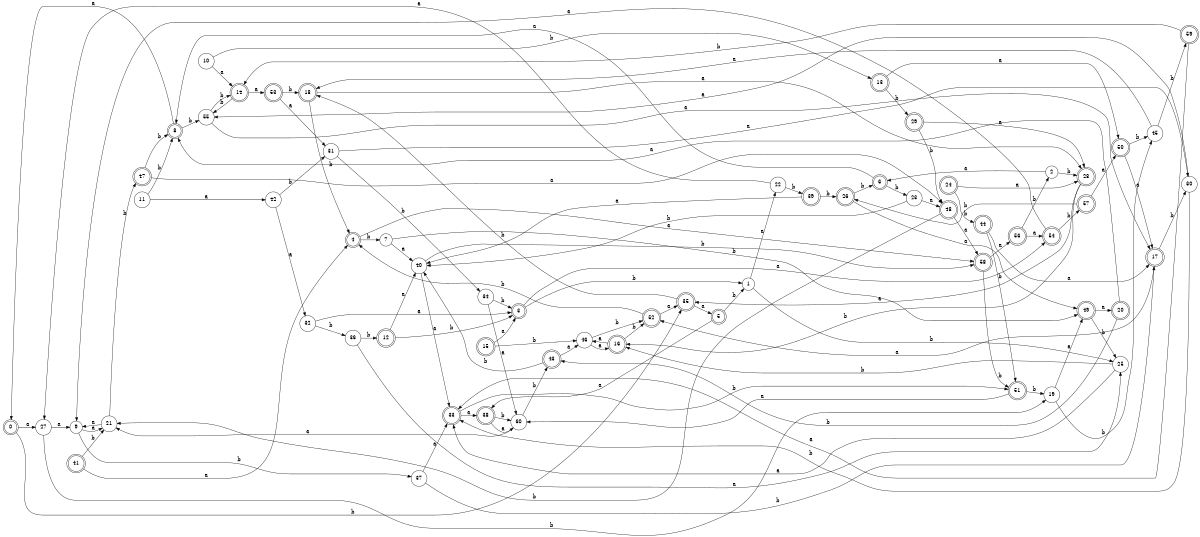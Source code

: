 digraph n49_2 {
__start0 [label="" shape="none"];

rankdir=LR;
size="8,5";

s0 [style="rounded,filled", color="black", fillcolor="white" shape="doublecircle", label="0"];
s1 [style="filled", color="black", fillcolor="white" shape="circle", label="1"];
s2 [style="filled", color="black", fillcolor="white" shape="circle", label="2"];
s3 [style="rounded,filled", color="black", fillcolor="white" shape="doublecircle", label="3"];
s4 [style="rounded,filled", color="black", fillcolor="white" shape="doublecircle", label="4"];
s5 [style="rounded,filled", color="black", fillcolor="white" shape="doublecircle", label="5"];
s6 [style="rounded,filled", color="black", fillcolor="white" shape="doublecircle", label="6"];
s7 [style="filled", color="black", fillcolor="white" shape="circle", label="7"];
s8 [style="rounded,filled", color="black", fillcolor="white" shape="doublecircle", label="8"];
s9 [style="filled", color="black", fillcolor="white" shape="circle", label="9"];
s10 [style="filled", color="black", fillcolor="white" shape="circle", label="10"];
s11 [style="filled", color="black", fillcolor="white" shape="circle", label="11"];
s12 [style="rounded,filled", color="black", fillcolor="white" shape="doublecircle", label="12"];
s13 [style="rounded,filled", color="black", fillcolor="white" shape="doublecircle", label="13"];
s14 [style="rounded,filled", color="black", fillcolor="white" shape="doublecircle", label="14"];
s15 [style="rounded,filled", color="black", fillcolor="white" shape="doublecircle", label="15"];
s16 [style="rounded,filled", color="black", fillcolor="white" shape="doublecircle", label="16"];
s17 [style="rounded,filled", color="black", fillcolor="white" shape="doublecircle", label="17"];
s18 [style="rounded,filled", color="black", fillcolor="white" shape="doublecircle", label="18"];
s19 [style="filled", color="black", fillcolor="white" shape="circle", label="19"];
s20 [style="rounded,filled", color="black", fillcolor="white" shape="doublecircle", label="20"];
s21 [style="filled", color="black", fillcolor="white" shape="circle", label="21"];
s22 [style="filled", color="black", fillcolor="white" shape="circle", label="22"];
s23 [style="filled", color="black", fillcolor="white" shape="circle", label="23"];
s24 [style="rounded,filled", color="black", fillcolor="white" shape="doublecircle", label="24"];
s25 [style="filled", color="black", fillcolor="white" shape="circle", label="25"];
s26 [style="rounded,filled", color="black", fillcolor="white" shape="doublecircle", label="26"];
s27 [style="filled", color="black", fillcolor="white" shape="circle", label="27"];
s28 [style="rounded,filled", color="black", fillcolor="white" shape="doublecircle", label="28"];
s29 [style="rounded,filled", color="black", fillcolor="white" shape="doublecircle", label="29"];
s30 [style="filled", color="black", fillcolor="white" shape="circle", label="30"];
s31 [style="filled", color="black", fillcolor="white" shape="circle", label="31"];
s32 [style="filled", color="black", fillcolor="white" shape="circle", label="32"];
s33 [style="rounded,filled", color="black", fillcolor="white" shape="doublecircle", label="33"];
s34 [style="filled", color="black", fillcolor="white" shape="circle", label="34"];
s35 [style="rounded,filled", color="black", fillcolor="white" shape="doublecircle", label="35"];
s36 [style="filled", color="black", fillcolor="white" shape="circle", label="36"];
s37 [style="filled", color="black", fillcolor="white" shape="circle", label="37"];
s38 [style="rounded,filled", color="black", fillcolor="white" shape="doublecircle", label="38"];
s39 [style="rounded,filled", color="black", fillcolor="white" shape="doublecircle", label="39"];
s40 [style="filled", color="black", fillcolor="white" shape="circle", label="40"];
s41 [style="rounded,filled", color="black", fillcolor="white" shape="doublecircle", label="41"];
s42 [style="filled", color="black", fillcolor="white" shape="circle", label="42"];
s43 [style="rounded,filled", color="black", fillcolor="white" shape="doublecircle", label="43"];
s44 [style="rounded,filled", color="black", fillcolor="white" shape="doublecircle", label="44"];
s45 [style="filled", color="black", fillcolor="white" shape="circle", label="45"];
s46 [style="filled", color="black", fillcolor="white" shape="circle", label="46"];
s47 [style="rounded,filled", color="black", fillcolor="white" shape="doublecircle", label="47"];
s48 [style="rounded,filled", color="black", fillcolor="white" shape="doublecircle", label="48"];
s49 [style="rounded,filled", color="black", fillcolor="white" shape="doublecircle", label="49"];
s50 [style="rounded,filled", color="black", fillcolor="white" shape="doublecircle", label="50"];
s51 [style="rounded,filled", color="black", fillcolor="white" shape="doublecircle", label="51"];
s52 [style="rounded,filled", color="black", fillcolor="white" shape="doublecircle", label="52"];
s53 [style="rounded,filled", color="black", fillcolor="white" shape="doublecircle", label="53"];
s54 [style="rounded,filled", color="black", fillcolor="white" shape="doublecircle", label="54"];
s55 [style="filled", color="black", fillcolor="white" shape="circle", label="55"];
s56 [style="rounded,filled", color="black", fillcolor="white" shape="doublecircle", label="56"];
s57 [style="rounded,filled", color="black", fillcolor="white" shape="doublecircle", label="57"];
s58 [style="rounded,filled", color="black", fillcolor="white" shape="doublecircle", label="58"];
s59 [style="rounded,filled", color="black", fillcolor="white" shape="doublecircle", label="59"];
s60 [style="filled", color="black", fillcolor="white" shape="circle", label="60"];
s0 -> s27 [label="a"];
s0 -> s35 [label="b"];
s1 -> s22 [label="a"];
s1 -> s25 [label="b"];
s2 -> s6 [label="a"];
s2 -> s28 [label="b"];
s3 -> s54 [label="a"];
s3 -> s1 [label="b"];
s4 -> s58 [label="a"];
s4 -> s7 [label="b"];
s5 -> s38 [label="a"];
s5 -> s1 [label="b"];
s6 -> s8 [label="a"];
s6 -> s23 [label="b"];
s7 -> s40 [label="a"];
s7 -> s49 [label="b"];
s8 -> s0 [label="a"];
s8 -> s55 [label="b"];
s9 -> s21 [label="a"];
s9 -> s37 [label="b"];
s10 -> s14 [label="a"];
s10 -> s13 [label="b"];
s11 -> s42 [label="a"];
s11 -> s8 [label="b"];
s12 -> s40 [label="a"];
s12 -> s3 [label="b"];
s13 -> s50 [label="a"];
s13 -> s29 [label="b"];
s14 -> s53 [label="a"];
s14 -> s55 [label="b"];
s15 -> s3 [label="a"];
s15 -> s46 [label="b"];
s16 -> s46 [label="a"];
s16 -> s52 [label="b"];
s17 -> s52 [label="a"];
s17 -> s30 [label="b"];
s18 -> s28 [label="a"];
s18 -> s4 [label="b"];
s19 -> s49 [label="a"];
s19 -> s45 [label="b"];
s20 -> s8 [label="a"];
s20 -> s43 [label="b"];
s21 -> s9 [label="a"];
s21 -> s47 [label="b"];
s22 -> s27 [label="a"];
s22 -> s39 [label="b"];
s23 -> s48 [label="a"];
s23 -> s40 [label="b"];
s24 -> s28 [label="a"];
s24 -> s44 [label="b"];
s25 -> s33 [label="a"];
s25 -> s16 [label="b"];
s26 -> s49 [label="a"];
s26 -> s6 [label="b"];
s27 -> s9 [label="a"];
s27 -> s19 [label="b"];
s28 -> s35 [label="a"];
s28 -> s16 [label="b"];
s29 -> s28 [label="a"];
s29 -> s48 [label="b"];
s30 -> s55 [label="a"];
s30 -> s33 [label="b"];
s31 -> s30 [label="a"];
s31 -> s34 [label="b"];
s32 -> s3 [label="a"];
s32 -> s36 [label="b"];
s33 -> s38 [label="a"];
s33 -> s51 [label="b"];
s34 -> s60 [label="a"];
s34 -> s3 [label="b"];
s35 -> s5 [label="a"];
s35 -> s18 [label="b"];
s36 -> s25 [label="a"];
s36 -> s12 [label="b"];
s37 -> s33 [label="a"];
s37 -> s17 [label="b"];
s38 -> s60 [label="a"];
s38 -> s60 [label="b"];
s39 -> s40 [label="a"];
s39 -> s26 [label="b"];
s40 -> s33 [label="a"];
s40 -> s58 [label="b"];
s41 -> s4 [label="a"];
s41 -> s21 [label="b"];
s42 -> s32 [label="a"];
s42 -> s31 [label="b"];
s43 -> s46 [label="a"];
s43 -> s40 [label="b"];
s44 -> s17 [label="a"];
s44 -> s51 [label="b"];
s45 -> s18 [label="a"];
s45 -> s59 [label="b"];
s46 -> s16 [label="a"];
s46 -> s52 [label="b"];
s47 -> s48 [label="a"];
s47 -> s8 [label="b"];
s48 -> s58 [label="a"];
s48 -> s21 [label="b"];
s49 -> s20 [label="a"];
s49 -> s25 [label="b"];
s50 -> s17 [label="a"];
s50 -> s45 [label="b"];
s51 -> s60 [label="a"];
s51 -> s19 [label="b"];
s52 -> s35 [label="a"];
s52 -> s4 [label="b"];
s53 -> s31 [label="a"];
s53 -> s18 [label="b"];
s54 -> s9 [label="a"];
s54 -> s57 [label="b"];
s55 -> s17 [label="a"];
s55 -> s14 [label="b"];
s56 -> s54 [label="a"];
s56 -> s2 [label="b"];
s57 -> s50 [label="a"];
s57 -> s26 [label="b"];
s58 -> s56 [label="a"];
s58 -> s51 [label="b"];
s59 -> s33 [label="a"];
s59 -> s14 [label="b"];
s60 -> s21 [label="a"];
s60 -> s43 [label="b"];

}